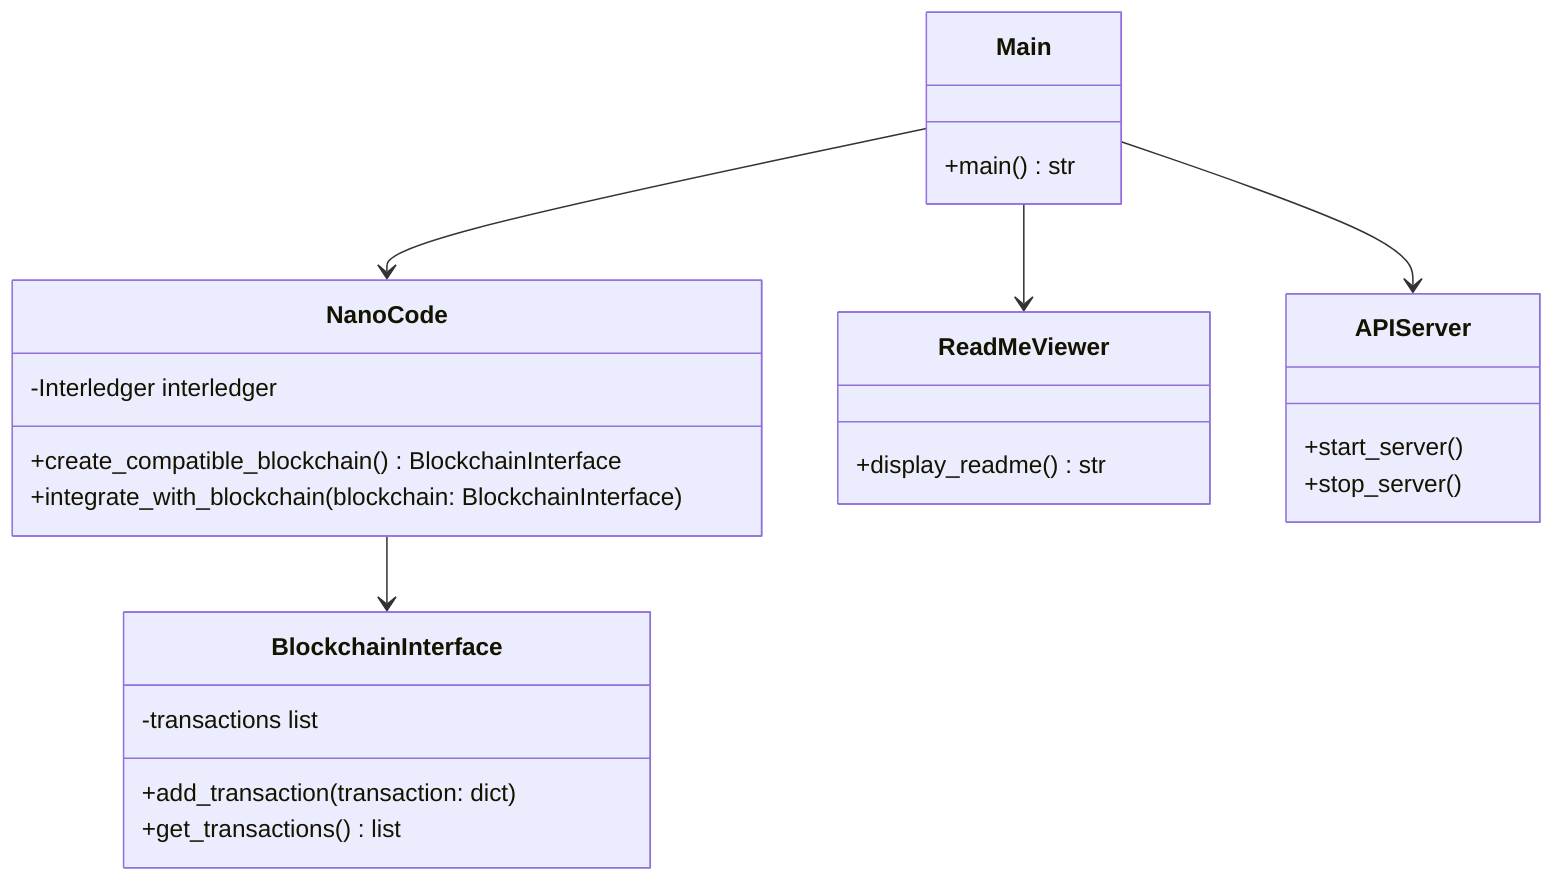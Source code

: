 classDiagram
    class Main {
        +main() str
    }
    class NanoCode {
        -Interledger interledger
        +create_compatible_blockchain() BlockchainInterface
        +integrate_with_blockchain(blockchain: BlockchainInterface)
    }
    class BlockchainInterface {
        -transactions list
        +add_transaction(transaction: dict)
        +get_transactions() list
    }
    class ReadMeViewer {
        +display_readme() str
    }
    class APIServer {
        +start_server()
        +stop_server()
    }
    Main --> NanoCode
    NanoCode --> BlockchainInterface
    Main --> ReadMeViewer
    Main --> APIServer